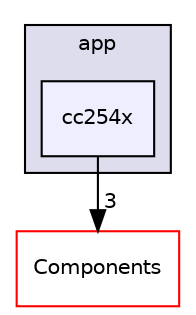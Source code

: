 digraph "C:/Work.git/ble/BLE-CC254x-1.4.0/Projects/ble/util/SBL/app/cc254x" {
  compound=true
  node [ fontsize="10", fontname="Helvetica"];
  edge [ labelfontsize="10", labelfontname="Helvetica"];
  subgraph clusterdir_5e55ed0d4389856a7eb6999e07c6f786 {
    graph [ bgcolor="#ddddee", pencolor="black", label="app" fontname="Helvetica", fontsize="10", URL="dir_5e55ed0d4389856a7eb6999e07c6f786.html"]
  dir_515bf73a98ee1e0ea47882a23c47c6a1 [shape=box, label="cc254x", style="filled", fillcolor="#eeeeff", pencolor="black", URL="dir_515bf73a98ee1e0ea47882a23c47c6a1.html"];
  }
  dir_7a2b63247ca617f0e1ef727740be8a23 [shape=box label="Components" fillcolor="white" style="filled" color="red" URL="dir_7a2b63247ca617f0e1ef727740be8a23.html"];
  dir_515bf73a98ee1e0ea47882a23c47c6a1->dir_7a2b63247ca617f0e1ef727740be8a23 [headlabel="3", labeldistance=1.5 headhref="dir_000115_000001.html"];
}
